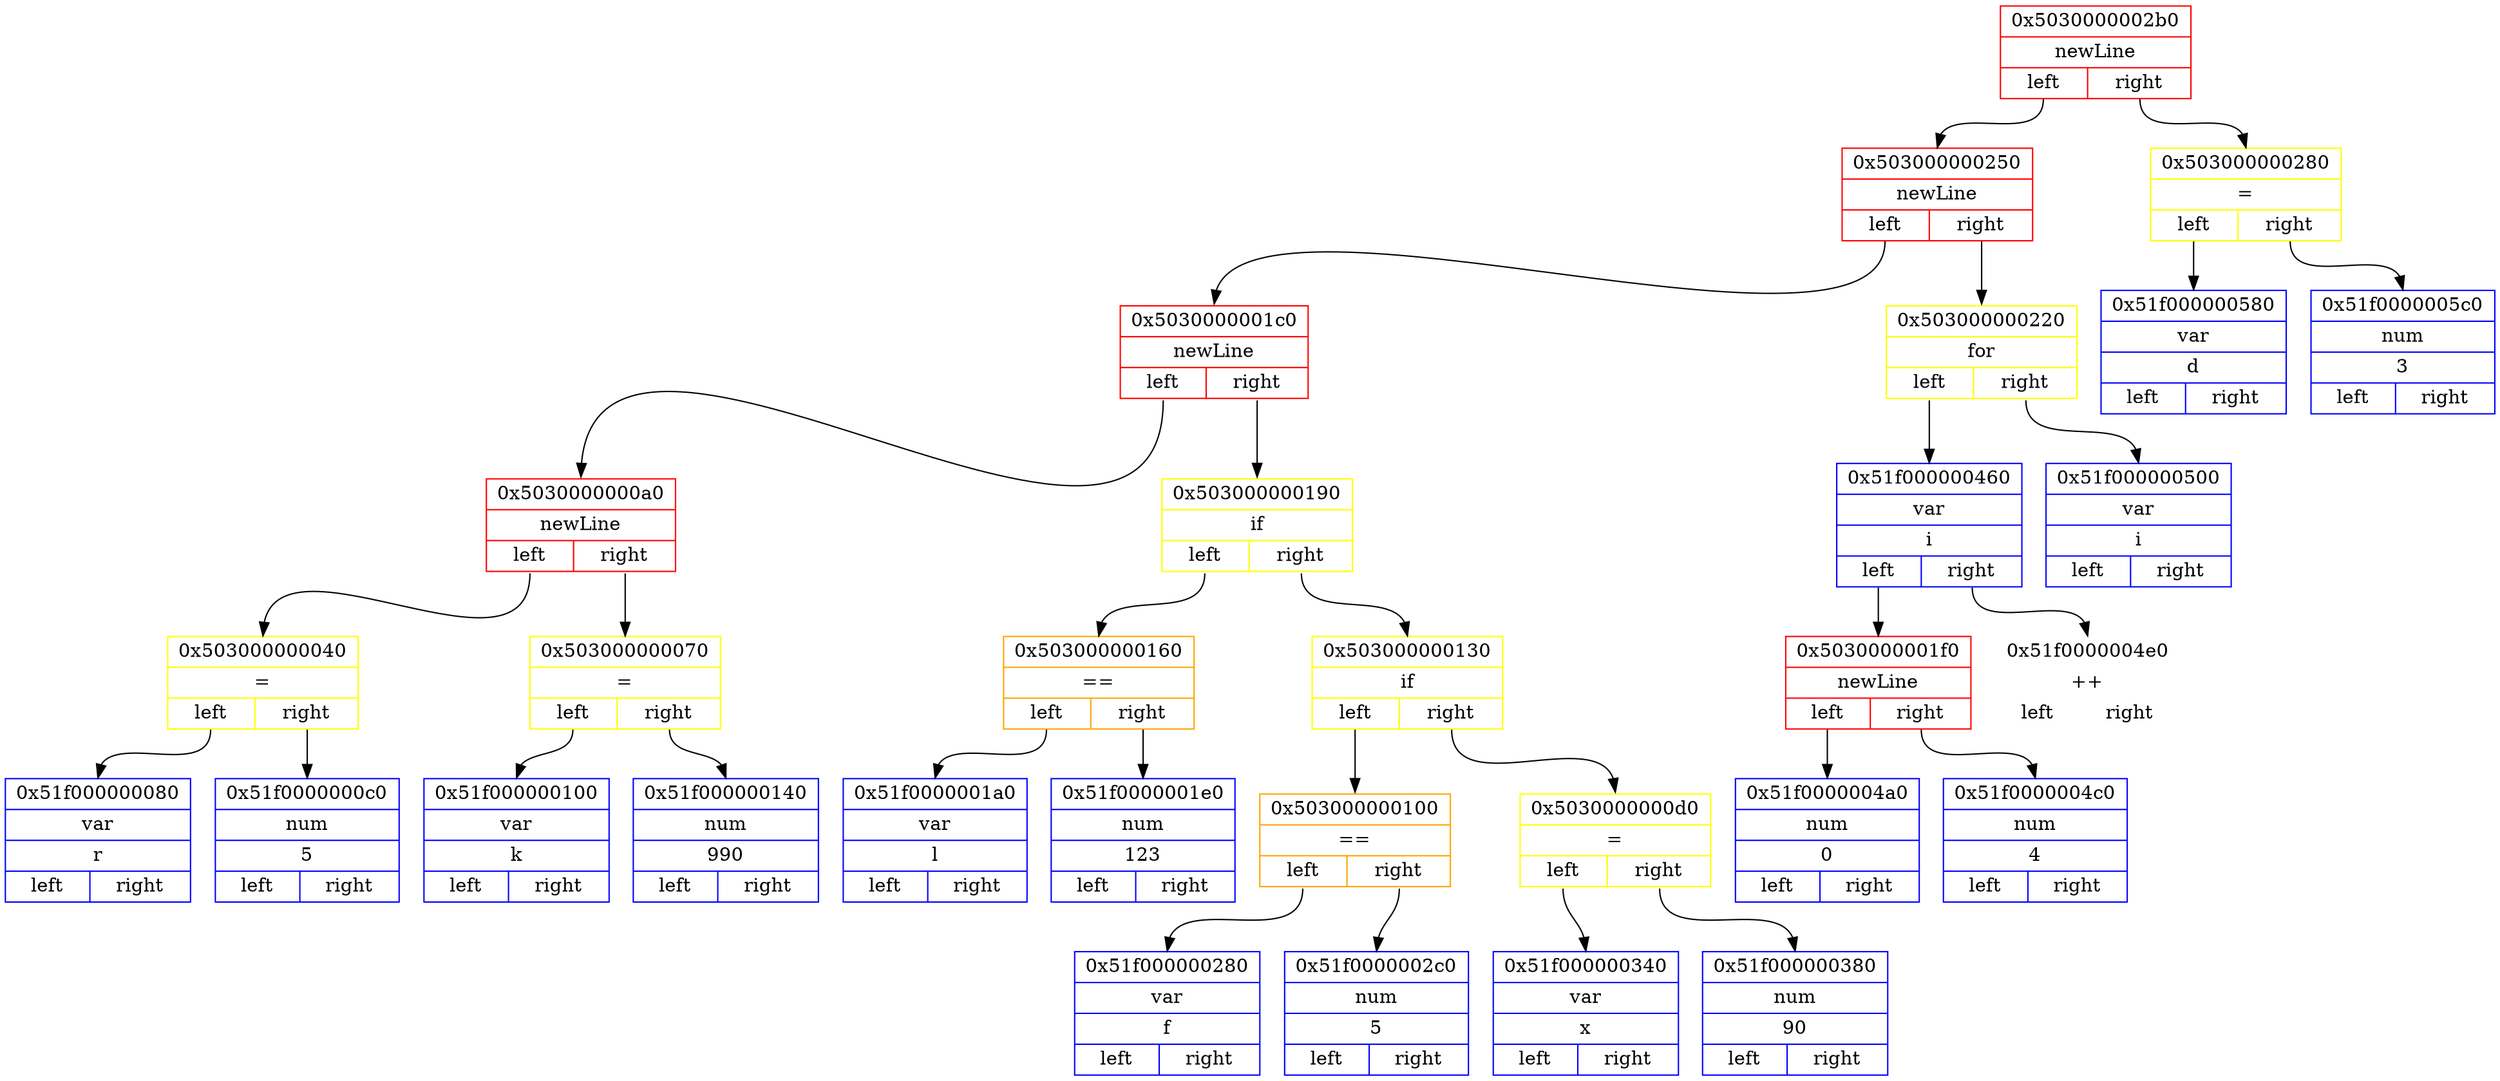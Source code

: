 digraph
{ 
rankdir=HR;

node0x5030000002b0 [ shape=record, color = red rank = 1, label= "{ 0x5030000002b0 | newLine | {<n0x5030000002b0_l> left | <n0x5030000002b0_r> right}} " ];
node0x503000000250 [ shape=record, color = red rank = 2, label= "{ 0x503000000250 | newLine | {<n0x503000000250_l> left | <n0x503000000250_r> right}} " ];
node0x5030000001c0 [ shape=record, color = red rank = 3, label= "{ 0x5030000001c0 | newLine | {<n0x5030000001c0_l> left | <n0x5030000001c0_r> right}} " ];
node0x5030000000a0 [ shape=record, color = red rank = 4, label= "{ 0x5030000000a0 | newLine | {<n0x5030000000a0_l> left | <n0x5030000000a0_r> right}} " ];
node0x503000000040 [ shape=record, color = yellow rank = 5, label= "{ 0x503000000040 | = | {<n0x503000000040_l> left | <n0x503000000040_r> right}} " ];
node0x51f000000080 [ shape=record, color = blue rank = 6, label= "{ 0x51f000000080 | var | r | {<n0x51f000000080_l> left | <n0x51f000000080_r> right}} " ];
node0x503000000040:<n0x503000000040_l>:s -> node0x51f000000080:n [ color = black; ]
node0x51f0000000c0 [ shape=record, color = blue rank = 7, label= "{ 0x51f0000000c0 | num | 5 | {<n0x51f0000000c0_l> left | <n0x51f0000000c0_r> right}} " ];
node0x503000000040:<n0x503000000040_r>:s -> node0x51f0000000c0:n [ color = black; ]
node0x5030000000a0:<n0x5030000000a0_l>:s -> node0x503000000040:n [ color = black; ]
node0x503000000070 [ shape=record, color = yellow rank = 6, label= "{ 0x503000000070 | = | {<n0x503000000070_l> left | <n0x503000000070_r> right}} " ];
node0x51f000000100 [ shape=record, color = blue rank = 7, label= "{ 0x51f000000100 | var | k | {<n0x51f000000100_l> left | <n0x51f000000100_r> right}} " ];
node0x503000000070:<n0x503000000070_l>:s -> node0x51f000000100:n [ color = black; ]
node0x51f000000140 [ shape=record, color = blue rank = 8, label= "{ 0x51f000000140 | num | 990 | {<n0x51f000000140_l> left | <n0x51f000000140_r> right}} " ];
node0x503000000070:<n0x503000000070_r>:s -> node0x51f000000140:n [ color = black; ]
node0x5030000000a0:<n0x5030000000a0_r>:s -> node0x503000000070:n [ color = black; ]
node0x5030000001c0:<n0x5030000001c0_l>:s -> node0x5030000000a0:n [ color = black; ]
node0x503000000190 [ shape=record, color = yellow rank = 5, label= "{ 0x503000000190 | if | {<n0x503000000190_l> left | <n0x503000000190_r> right}} " ];
node0x503000000160 [ shape=record, color = orange rank = 6, label= "{ 0x503000000160 | == | {<n0x503000000160_l> left | <n0x503000000160_r> right}} " ];
node0x51f0000001a0 [ shape=record, color = blue rank = 7, label= "{ 0x51f0000001a0 | var | l | {<n0x51f0000001a0_l> left | <n0x51f0000001a0_r> right}} " ];
node0x503000000160:<n0x503000000160_l>:s -> node0x51f0000001a0:n [ color = black; ]
node0x51f0000001e0 [ shape=record, color = blue rank = 8, label= "{ 0x51f0000001e0 | num | 123 | {<n0x51f0000001e0_l> left | <n0x51f0000001e0_r> right}} " ];
node0x503000000160:<n0x503000000160_r>:s -> node0x51f0000001e0:n [ color = black; ]
node0x503000000190:<n0x503000000190_l>:s -> node0x503000000160:n [ color = black; ]
node0x503000000130 [ shape=record, color = yellow rank = 7, label= "{ 0x503000000130 | if | {<n0x503000000130_l> left | <n0x503000000130_r> right}} " ];
node0x503000000100 [ shape=record, color = orange rank = 8, label= "{ 0x503000000100 | == | {<n0x503000000100_l> left | <n0x503000000100_r> right}} " ];
node0x51f000000280 [ shape=record, color = blue rank = 9, label= "{ 0x51f000000280 | var | f | {<n0x51f000000280_l> left | <n0x51f000000280_r> right}} " ];
node0x503000000100:<n0x503000000100_l>:s -> node0x51f000000280:n [ color = black; ]
node0x51f0000002c0 [ shape=record, color = blue rank = 10, label= "{ 0x51f0000002c0 | num | 5 | {<n0x51f0000002c0_l> left | <n0x51f0000002c0_r> right}} " ];
node0x503000000100:<n0x503000000100_r>:s -> node0x51f0000002c0:n [ color = black; ]
node0x503000000130:<n0x503000000130_l>:s -> node0x503000000100:n [ color = black; ]
node0x5030000000d0 [ shape=record, color = yellow rank = 9, label= "{ 0x5030000000d0 | = | {<n0x5030000000d0_l> left | <n0x5030000000d0_r> right}} " ];
node0x51f000000340 [ shape=record, color = blue rank = 10, label= "{ 0x51f000000340 | var | x | {<n0x51f000000340_l> left | <n0x51f000000340_r> right}} " ];
node0x5030000000d0:<n0x5030000000d0_l>:s -> node0x51f000000340:n [ color = black; ]
node0x51f000000380 [ shape=record, color = blue rank = 11, label= "{ 0x51f000000380 | num | 90 | {<n0x51f000000380_l> left | <n0x51f000000380_r> right}} " ];
node0x5030000000d0:<n0x5030000000d0_r>:s -> node0x51f000000380:n [ color = black; ]
node0x503000000130:<n0x503000000130_r>:s -> node0x5030000000d0:n [ color = black; ]
node0x503000000190:<n0x503000000190_r>:s -> node0x503000000130:n [ color = black; ]
node0x5030000001c0:<n0x5030000001c0_r>:s -> node0x503000000190:n [ color = black; ]
node0x503000000250:<n0x503000000250_l>:s -> node0x5030000001c0:n [ color = black; ]
node0x503000000220 [ shape=record, color = yellow rank = 4, label= "{ 0x503000000220 | for | {<n0x503000000220_l> left | <n0x503000000220_r> right}} " ];
node0x51f000000460 [ shape=record, color = blue rank = 5, label= "{ 0x51f000000460 | var | i | {<n0x51f000000460_l> left | <n0x51f000000460_r> right}} " ];
node0x5030000001f0 [ shape=record, color = red rank = 6, label= "{ 0x5030000001f0 | newLine | {<n0x5030000001f0_l> left | <n0x5030000001f0_r> right}} " ];
node0x51f0000004a0 [ shape=record, color = blue rank = 7, label= "{ 0x51f0000004a0 | num | 0 | {<n0x51f0000004a0_l> left | <n0x51f0000004a0_r> right}} " ];
node0x5030000001f0:<n0x5030000001f0_l>:s -> node0x51f0000004a0:n [ color = black; ]
node0x51f0000004c0 [ shape=record, color = blue rank = 8, label= "{ 0x51f0000004c0 | num | 4 | {<n0x51f0000004c0_l> left | <n0x51f0000004c0_r> right}} " ];
node0x5030000001f0:<n0x5030000001f0_r>:s -> node0x51f0000004c0:n [ color = black; ]
node0x51f000000460:<n0x51f000000460_l>:s -> node0x5030000001f0:n [ color = black; ]
node0x51f0000004e0 [ shape=record, color = white rank = 7, label= "{ 0x51f0000004e0 | ++ | {<n0x51f0000004e0_l> left | <n0x51f0000004e0_r> right}} " ];
node0x51f000000460:<n0x51f000000460_r>:s -> node0x51f0000004e0:n [ color = black; ]
node0x503000000220:<n0x503000000220_l>:s -> node0x51f000000460:n [ color = black; ]
node0x51f000000500 [ shape=record, color = blue rank = 6, label= "{ 0x51f000000500 | var | i | {<n0x51f000000500_l> left | <n0x51f000000500_r> right}} " ];
node0x503000000220:<n0x503000000220_r>:s -> node0x51f000000500:n [ color = black; ]
node0x503000000250:<n0x503000000250_r>:s -> node0x503000000220:n [ color = black; ]
node0x5030000002b0:<n0x5030000002b0_l>:s -> node0x503000000250:n [ color = black; ]
node0x503000000280 [ shape=record, color = yellow rank = 3, label= "{ 0x503000000280 | = | {<n0x503000000280_l> left | <n0x503000000280_r> right}} " ];
node0x51f000000580 [ shape=record, color = blue rank = 4, label= "{ 0x51f000000580 | var | d | {<n0x51f000000580_l> left | <n0x51f000000580_r> right}} " ];
node0x503000000280:<n0x503000000280_l>:s -> node0x51f000000580:n [ color = black; ]
node0x51f0000005c0 [ shape=record, color = blue rank = 5, label= "{ 0x51f0000005c0 | num | 3 | {<n0x51f0000005c0_l> left | <n0x51f0000005c0_r> right}} " ];
node0x503000000280:<n0x503000000280_r>:s -> node0x51f0000005c0:n [ color = black; ]
node0x5030000002b0:<n0x5030000002b0_r>:s -> node0x503000000280:n [ color = black; ]
}
